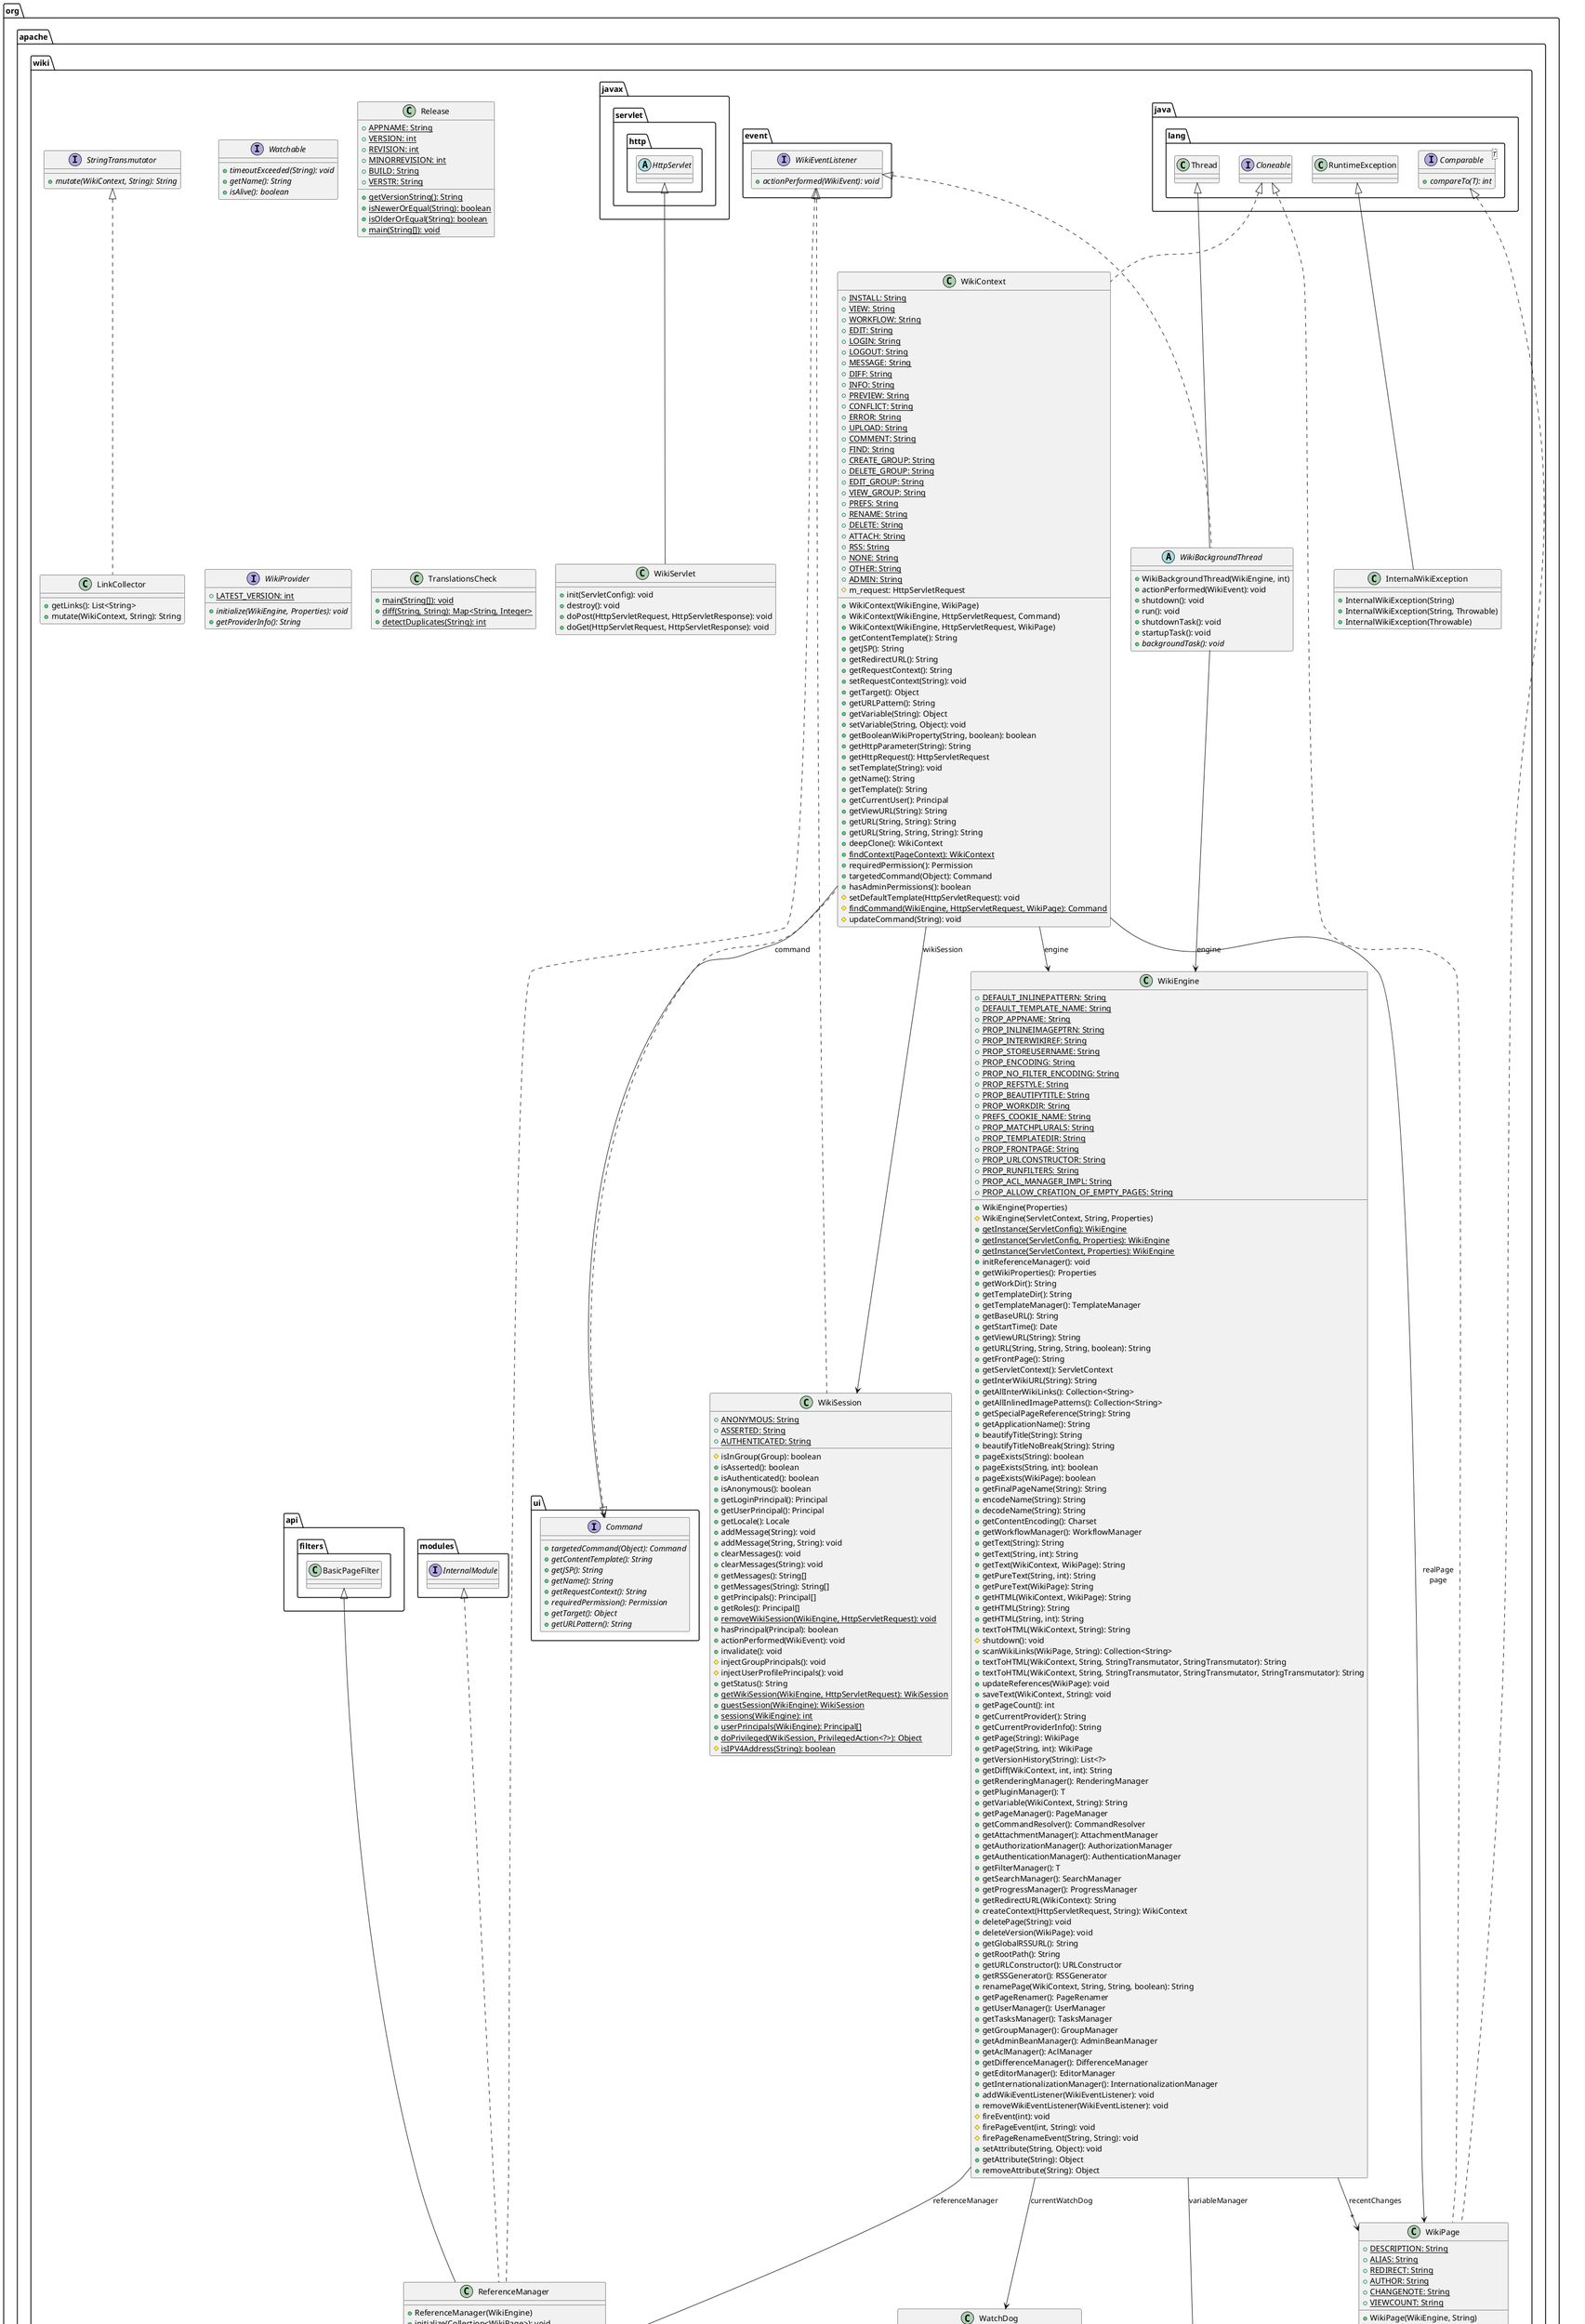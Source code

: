@startuml

    namespace org.apache.wiki {

        class WikiSession [[WikiSession.html]] {
            {static} +ANONYMOUS: String
            {static} +ASSERTED: String
            {static} +AUTHENTICATED: String
            #isInGroup(Group): boolean
            +isAsserted(): boolean
            +isAuthenticated(): boolean
            +isAnonymous(): boolean
            +getLoginPrincipal(): Principal
            +getUserPrincipal(): Principal
            +getLocale(): Locale
            +addMessage(String): void
            +addMessage(String, String): void
            +clearMessages(): void
            +clearMessages(String): void
            +getMessages(): String[]
            +getMessages(String): String[]
            +getPrincipals(): Principal[]
            +getRoles(): Principal[]
            {static} +removeWikiSession(WikiEngine, HttpServletRequest): void
            +hasPrincipal(Principal): boolean
            +actionPerformed(WikiEvent): void
            +invalidate(): void
            #injectGroupPrincipals(): void
            #injectUserProfilePrincipals(): void
            +getStatus(): String
            {static} +getWikiSession(WikiEngine, HttpServletRequest): WikiSession
            {static} +guestSession(WikiEngine): WikiSession
            {static} +sessions(WikiEngine): int
            {static} +userPrincipals(WikiEngine): Principal[]
            {static} +doPrivileged(WikiSession, PrivilegedAction<?>): Object
            {static} #isIPV4Address(String): boolean
        }

        abstract class WikiBackgroundThread [[WikiBackgroundThread.html]] {
            +WikiBackgroundThread(WikiEngine, int)
            +actionPerformed(WikiEvent): void
            +shutdown(): void
            +run(): void
            +shutdownTask(): void
            +startupTask(): void
            {abstract} +backgroundTask(): void
        }

        class WikiContext [[WikiContext.html]] {
            {static} +INSTALL: String
            {static} +VIEW: String
            {static} +WORKFLOW: String
            {static} +EDIT: String
            {static} +LOGIN: String
            {static} +LOGOUT: String
            {static} +MESSAGE: String
            {static} +DIFF: String
            {static} +INFO: String
            {static} +PREVIEW: String
            {static} +CONFLICT: String
            {static} +ERROR: String
            {static} +UPLOAD: String
            {static} +COMMENT: String
            {static} +FIND: String
            {static} +CREATE_GROUP: String
            {static} +DELETE_GROUP: String
            {static} +EDIT_GROUP: String
            {static} +VIEW_GROUP: String
            {static} +PREFS: String
            {static} +RENAME: String
            {static} +DELETE: String
            {static} +ATTACH: String
            {static} +RSS: String
            {static} +NONE: String
            {static} +OTHER: String
            {static} +ADMIN: String
            #m_request: HttpServletRequest
            +WikiContext(WikiEngine, WikiPage)
            +WikiContext(WikiEngine, HttpServletRequest, Command)
            +WikiContext(WikiEngine, HttpServletRequest, WikiPage)
            +getContentTemplate(): String
            +getJSP(): String
            +getRedirectURL(): String
            +getRequestContext(): String
            +setRequestContext(String): void
            +getTarget(): Object
            +getURLPattern(): String
            +getVariable(String): Object
            +setVariable(String, Object): void
            +getBooleanWikiProperty(String, boolean): boolean
            +getHttpParameter(String): String
            +getHttpRequest(): HttpServletRequest
            +setTemplate(String): void
            +getName(): String
            +getTemplate(): String
            +getCurrentUser(): Principal
            +getViewURL(String): String
            +getURL(String, String): String
            +getURL(String, String, String): String
            +deepClone(): WikiContext
            {static} +findContext(PageContext): WikiContext
            +requiredPermission(): Permission
            +targetedCommand(Object): Command
            +hasAdminPermissions(): boolean
            #setDefaultTemplate(HttpServletRequest): void
            {static} #findCommand(WikiEngine, HttpServletRequest, WikiPage): Command
            #updateCommand(String): void
        }

        class VariableManager [[VariableManager.html]] {
            {static} +VAR_ERROR: String
            {static} +VAR_MSG: String
            +VariableManager(Properties)
            +parseAndGetValue(WikiContext, String): String
            +expandVariables(WikiContext, String): String
            +getValue(WikiContext, String, String): String
            +getValue(WikiContext, String): String
        }

        class WatchDog [[WatchDog.html]] {
            +WatchDog(WikiEngine, Watchable)
            +WatchDog(WikiEngine, Thread)
            {static} +getCurrentWatchDog(WikiEngine): WatchDog
            +enable(): void
            +disable(): void
            +enterState(String): void
            +enterState(String, int): void
            +exitState(): void
            +exitState(String): void
            +isStateStackNotEmpty(): boolean
            +isWatchableAlive(): boolean
        }

        interface Watchable [[Watchable.html]] {
            {abstract} +timeoutExceeded(String): void
            {abstract} +getName(): String
            {abstract} +isAlive(): boolean
        }

        class ReferenceManager [[ReferenceManager.html]] {
            +ReferenceManager(WikiEngine)
            +initialize(Collection<WikiPage>): void
            +postSave(WikiContext, String): void
            +pageRemoved(WikiPage): void
            +updateReferences(String, Collection<String>): void
            #getRefersTo(): Map<String, Collection<String>>
            #getReferredBy(): Map<String, Set<String>>
            +clearPageEntries(String): void
            +findUnreferenced(): Collection<String>
            +findUncreated(): Collection<String>
            +findReferrers(String): Set<String>
            +findReferredBy(String): Set<String>
            +findRefersTo(String): Collection<String>
            +deepHashCode(): int
            +findCreated(): Set<String>
            +actionPerformed(WikiEvent): void
        }

        class InternalWikiException [[InternalWikiException.html]] {
            +InternalWikiException(String)
            +InternalWikiException(String, Throwable)
            +InternalWikiException(Throwable)
        }

        class WikiServlet [[WikiServlet.html]] {
            +init(ServletConfig): void
            +destroy(): void
            +doPost(HttpServletRequest, HttpServletResponse): void
            +doGet(HttpServletRequest, HttpServletResponse): void
        }

        class LinkCollector [[LinkCollector.html]] {
            +getLinks(): List<String>
            +mutate(WikiContext, String): String
        }

        class Release [[Release.html]] {
            {static} +APPNAME: String
            {static} +VERSION: int
            {static} +REVISION: int
            {static} +MINORREVISION: int
            {static} +BUILD: String
            {static} +VERSTR: String
            {static} +getVersionString(): String
            {static} +isNewerOrEqual(String): boolean
            {static} +isOlderOrEqual(String): boolean
            {static} +main(String[]): void
        }

        class WikiEngine [[WikiEngine.html]] {
            {static} +DEFAULT_INLINEPATTERN: String
            {static} +DEFAULT_TEMPLATE_NAME: String
            {static} +PROP_APPNAME: String
            {static} +PROP_INLINEIMAGEPTRN: String
            {static} +PROP_INTERWIKIREF: String
            {static} +PROP_STOREUSERNAME: String
            {static} +PROP_ENCODING: String
            {static} +PROP_NO_FILTER_ENCODING: String
            {static} +PROP_REFSTYLE: String
            {static} +PROP_BEAUTIFYTITLE: String
            {static} +PROP_WORKDIR: String
            {static} +PREFS_COOKIE_NAME: String
            {static} +PROP_MATCHPLURALS: String
            {static} +PROP_TEMPLATEDIR: String
            {static} +PROP_FRONTPAGE: String
            {static} +PROP_URLCONSTRUCTOR: String
            {static} +PROP_RUNFILTERS: String
            {static} +PROP_ACL_MANAGER_IMPL: String
            {static} +PROP_ALLOW_CREATION_OF_EMPTY_PAGES: String
            +WikiEngine(Properties)
            #WikiEngine(ServletContext, String, Properties)
            {static} +getInstance(ServletConfig): WikiEngine
            {static} +getInstance(ServletConfig, Properties): WikiEngine
            {static} +getInstance(ServletContext, Properties): WikiEngine
            +initReferenceManager(): void
            +getWikiProperties(): Properties
            +getWorkDir(): String
            +getTemplateDir(): String
            +getTemplateManager(): TemplateManager
            +getBaseURL(): String
            +getStartTime(): Date
            +getViewURL(String): String
            +getURL(String, String, String, boolean): String
            +getFrontPage(): String
            +getServletContext(): ServletContext
            +getInterWikiURL(String): String
            +getAllInterWikiLinks(): Collection<String>
            +getAllInlinedImagePatterns(): Collection<String>
            +getSpecialPageReference(String): String
            +getApplicationName(): String
            +beautifyTitle(String): String
            +beautifyTitleNoBreak(String): String
            +pageExists(String): boolean
            +pageExists(String, int): boolean
            +pageExists(WikiPage): boolean
            +getFinalPageName(String): String
            +encodeName(String): String
            +decodeName(String): String
            +getContentEncoding(): Charset
            +getWorkflowManager(): WorkflowManager
            +getText(String): String
            +getText(String, int): String
            +getText(WikiContext, WikiPage): String
            +getPureText(String, int): String
            +getPureText(WikiPage): String
            +getHTML(WikiContext, WikiPage): String
            +getHTML(String): String
            +getHTML(String, int): String
            +textToHTML(WikiContext, String): String
            #shutdown(): void
            +scanWikiLinks(WikiPage, String): Collection<String>
            +textToHTML(WikiContext, String, StringTransmutator, StringTransmutator): String
            +textToHTML(WikiContext, String, StringTransmutator, StringTransmutator, StringTransmutator): String
            +updateReferences(WikiPage): void
            +saveText(WikiContext, String): void
            +getPageCount(): int
            +getCurrentProvider(): String
            +getCurrentProviderInfo(): String
            +getPage(String): WikiPage
            +getPage(String, int): WikiPage
            +getVersionHistory(String): List<?>
            +getDiff(WikiContext, int, int): String
            +getRenderingManager(): RenderingManager
            +getPluginManager(): T
            +getVariable(WikiContext, String): String
            +getPageManager(): PageManager
            +getCommandResolver(): CommandResolver
            +getAttachmentManager(): AttachmentManager
            +getAuthorizationManager(): AuthorizationManager
            +getAuthenticationManager(): AuthenticationManager
            +getFilterManager(): T
            +getSearchManager(): SearchManager
            +getProgressManager(): ProgressManager
            +getRedirectURL(WikiContext): String
            +createContext(HttpServletRequest, String): WikiContext
            +deletePage(String): void
            +deleteVersion(WikiPage): void
            +getGlobalRSSURL(): String
            +getRootPath(): String
            +getURLConstructor(): URLConstructor
            +getRSSGenerator(): RSSGenerator
            +renamePage(WikiContext, String, String, boolean): String
            +getPageRenamer(): PageRenamer
            +getUserManager(): UserManager
            +getTasksManager(): TasksManager
            +getGroupManager(): GroupManager
            +getAdminBeanManager(): AdminBeanManager
            +getAclManager(): AclManager
            +getDifferenceManager(): DifferenceManager
            +getEditorManager(): EditorManager
            +getInternationalizationManager(): InternationalizationManager
            +addWikiEventListener(WikiEventListener): void
            +removeWikiEventListener(WikiEventListener): void
            #fireEvent(int): void
            #firePageEvent(int, String): void
            #firePageRenameEvent(String, String): void
            +setAttribute(String, Object): void
            +getAttribute(String): Object
            +removeAttribute(String): Object
        }

        class WikiPage [[WikiPage.html]] {
            {static} +DESCRIPTION: String
            {static} +ALIAS: String
            {static} +REDIRECT: String
            {static} +AUTHOR: String
            {static} +CHANGENOTE: String
            {static} +VIEWCOUNT: String
            +WikiPage(WikiEngine, String)
            +getName(): String
            +getAttribute(String): Object
            +setAttribute(String, Object): void
            +getAttributes(): Map<String, Object>
            +removeAttribute(String): Object
            +getLastModified(): Date
            +setLastModified(Date): void
            +setVersion(int): void
            +getVersion(): int
            +getSize(): long
            +setSize(long): void
            +getAcl(): Acl
            +setAcl(Acl): void
            +setAuthor(String): void
            +getAuthor(): String
            +getWiki(): String
            +invalidateMetadata(): void
            +hasMetadata(): boolean
            +setHasMetadata(): void
            +compareTo(WikiPage): int
        }

        interface WikiProvider [[WikiProvider.html]] {
            {static} +LATEST_VERSION: int
            {abstract} +initialize(WikiEngine, Properties): void
            {abstract} +getProviderInfo(): String
        }

        interface StringTransmutator [[StringTransmutator.html]] {
            {abstract} +mutate(WikiContext, String): String
        }

        class TranslationsCheck [[TranslationsCheck.html]] {
            {static} +main(String[]): void
            {static} +diff(String, String): Map<String, Integer>
            {static} +detectDuplicates(String): int
        }

        interface org.apache.wiki.event.WikiEventListener {
            {abstract} +actionPerformed(WikiEvent): void
        }
        org.apache.wiki.event.WikiEventListener <|.. WikiSession

        class java.lang.Thread
        java.lang.Thread <|-- WikiBackgroundThread

        org.apache.wiki.event.WikiEventListener <|.. WikiBackgroundThread

        interface java.lang.Cloneable
        java.lang.Cloneable <|.. WikiContext

        interface org.apache.wiki.ui.Command {
            {abstract} +targetedCommand(Object): Command
            {abstract} +getContentTemplate(): String
            {abstract} +getJSP(): String
            {abstract} +getName(): String
            {abstract} +getRequestContext(): String
            {abstract} +requiredPermission(): Permission
            {abstract} +getTarget(): Object
            {abstract} +getURLPattern(): String
        }
        org.apache.wiki.ui.Command <|.. WikiContext

        class org.apache.wiki.api.filters.BasicPageFilter
        org.apache.wiki.api.filters.BasicPageFilter <|-- ReferenceManager

        interface org.apache.wiki.modules.InternalModule
        org.apache.wiki.modules.InternalModule <|.. ReferenceManager

        org.apache.wiki.event.WikiEventListener <|.. ReferenceManager

        class java.lang.RuntimeException
        java.lang.RuntimeException <|-- InternalWikiException

        abstract class javax.servlet.http.HttpServlet
        javax.servlet.http.HttpServlet <|-- WikiServlet

        StringTransmutator <|.. LinkCollector

        java.lang.Cloneable <|.. WikiPage

        interface java.lang.Comparable<T> {
            {abstract} +compareTo(T): int
        }
        java.lang.Comparable <|.. WikiPage

        WikiBackgroundThread --> WikiEngine: engine

        WikiContext --> WikiPage: realPage\npage

        WikiContext --> WikiEngine: engine

        WikiContext --> org.apache.wiki.ui.Command: command

        WikiContext --> WikiSession: wikiSession

        WikiEngine --> "*" WikiPage: recentChanges

        WikiEngine --> ReferenceManager: referenceManager

        WikiEngine --> VariableManager: variableManager

        WikiEngine --> WatchDog: currentWatchDog

    }


    center footer UMLDoclet 1.1.4, PlantUML 1.2019.05
@enduml
